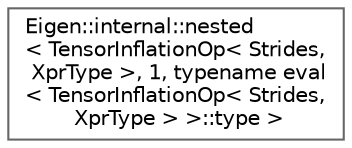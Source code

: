digraph "类继承关系图"
{
 // LATEX_PDF_SIZE
  bgcolor="transparent";
  edge [fontname=Helvetica,fontsize=10,labelfontname=Helvetica,labelfontsize=10];
  node [fontname=Helvetica,fontsize=10,shape=box,height=0.2,width=0.4];
  rankdir="LR";
  Node0 [id="Node000000",label="Eigen::internal::nested\l\< TensorInflationOp\< Strides,\l XprType \>, 1, typename eval\l\< TensorInflationOp\< Strides,\l XprType \> \>::type \>",height=0.2,width=0.4,color="grey40", fillcolor="white", style="filled",URL="$struct_eigen_1_1internal_1_1nested_3_01_tensor_inflation_op_3_01_strides_00_01_xpr_type_01_4_00_eeee4fbc81465d4717490c737a712fae.html",tooltip=" "];
}
